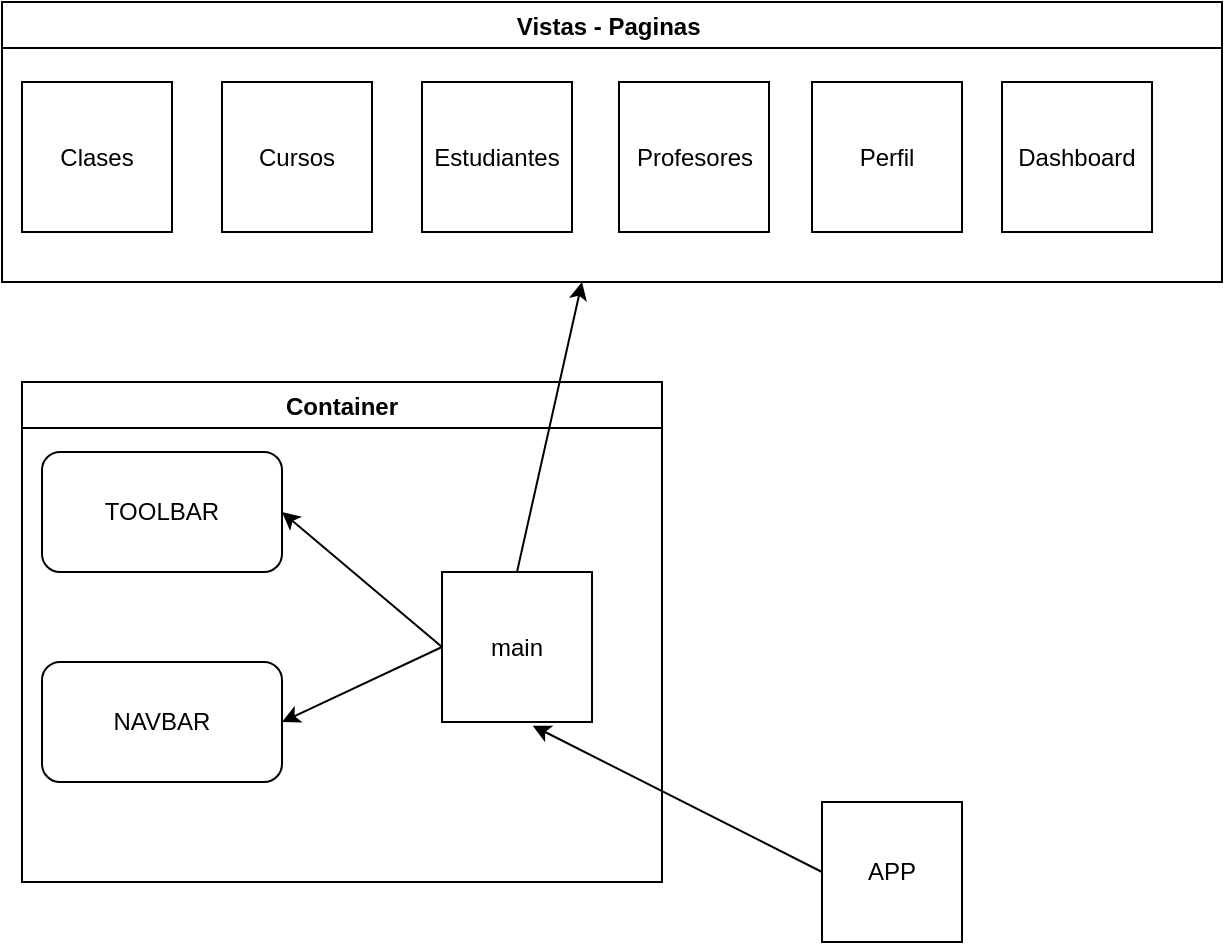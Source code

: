 <mxfile>
    <diagram id="adpG69OujIaTDi1hqhbL" name="Página-1">
        <mxGraphModel dx="651" dy="379" grid="1" gridSize="10" guides="1" tooltips="1" connect="1" arrows="1" fold="1" page="1" pageScale="1" pageWidth="827" pageHeight="1169" math="0" shadow="0">
            <root>
                <mxCell id="0"/>
                <mxCell id="1" parent="0"/>
                <mxCell id="11" style="edgeStyle=none;html=1;exitX=0;exitY=0.5;exitDx=0;exitDy=0;entryX=0.605;entryY=1.025;entryDx=0;entryDy=0;entryPerimeter=0;" parent="1" source="2" target="4" edge="1">
                    <mxGeometry relative="1" as="geometry"/>
                </mxCell>
                <mxCell id="2" value="APP" style="whiteSpace=wrap;html=1;aspect=fixed;" parent="1" vertex="1">
                    <mxGeometry x="440" y="400" width="70" height="70" as="geometry"/>
                </mxCell>
                <mxCell id="9" value="Container" style="swimlane;" parent="1" vertex="1">
                    <mxGeometry x="40" y="190" width="320" height="250" as="geometry"/>
                </mxCell>
                <mxCell id="4" value="main" style="whiteSpace=wrap;html=1;aspect=fixed;" parent="9" vertex="1">
                    <mxGeometry x="210" y="95" width="75" height="75" as="geometry"/>
                </mxCell>
                <mxCell id="5" value="TOOLBAR" style="rounded=1;whiteSpace=wrap;html=1;" parent="9" vertex="1">
                    <mxGeometry x="10" y="35" width="120" height="60" as="geometry"/>
                </mxCell>
                <mxCell id="7" style="edgeStyle=none;html=1;exitX=0;exitY=0.5;exitDx=0;exitDy=0;entryX=1;entryY=0.5;entryDx=0;entryDy=0;" parent="9" source="4" target="5" edge="1">
                    <mxGeometry relative="1" as="geometry"/>
                </mxCell>
                <mxCell id="6" value="NAVBAR" style="rounded=1;whiteSpace=wrap;html=1;" parent="9" vertex="1">
                    <mxGeometry x="10" y="140" width="120" height="60" as="geometry"/>
                </mxCell>
                <mxCell id="8" style="edgeStyle=none;html=1;exitX=0;exitY=0.5;exitDx=0;exitDy=0;entryX=1;entryY=0.5;entryDx=0;entryDy=0;" parent="9" source="4" target="6" edge="1">
                    <mxGeometry relative="1" as="geometry"/>
                </mxCell>
                <mxCell id="12" value="Clases" style="whiteSpace=wrap;html=1;aspect=fixed;" vertex="1" parent="1">
                    <mxGeometry x="40" y="40" width="75" height="75" as="geometry"/>
                </mxCell>
                <mxCell id="13" value="Cursos" style="whiteSpace=wrap;html=1;aspect=fixed;" vertex="1" parent="1">
                    <mxGeometry x="140" y="40" width="75" height="75" as="geometry"/>
                </mxCell>
                <mxCell id="14" value="Estudiantes" style="whiteSpace=wrap;html=1;aspect=fixed;" vertex="1" parent="1">
                    <mxGeometry x="240" y="40" width="75" height="75" as="geometry"/>
                </mxCell>
                <mxCell id="15" value="Profesores" style="whiteSpace=wrap;html=1;aspect=fixed;" vertex="1" parent="1">
                    <mxGeometry x="338.5" y="40" width="75" height="75" as="geometry"/>
                </mxCell>
                <mxCell id="16" value="Perfil" style="whiteSpace=wrap;html=1;aspect=fixed;" vertex="1" parent="1">
                    <mxGeometry x="435" y="40" width="75" height="75" as="geometry"/>
                </mxCell>
                <mxCell id="17" value="Dashboard" style="whiteSpace=wrap;html=1;aspect=fixed;" vertex="1" parent="1">
                    <mxGeometry x="530" y="40" width="75" height="75" as="geometry"/>
                </mxCell>
                <mxCell id="19" value="Vistas - Paginas " style="swimlane;" vertex="1" parent="1">
                    <mxGeometry x="30" width="610" height="140" as="geometry"/>
                </mxCell>
                <mxCell id="20" style="edgeStyle=none;html=1;exitX=0.5;exitY=0;exitDx=0;exitDy=0;" edge="1" parent="1" source="4">
                    <mxGeometry relative="1" as="geometry">
                        <mxPoint x="320" y="140" as="targetPoint"/>
                    </mxGeometry>
                </mxCell>
            </root>
        </mxGraphModel>
    </diagram>
</mxfile>